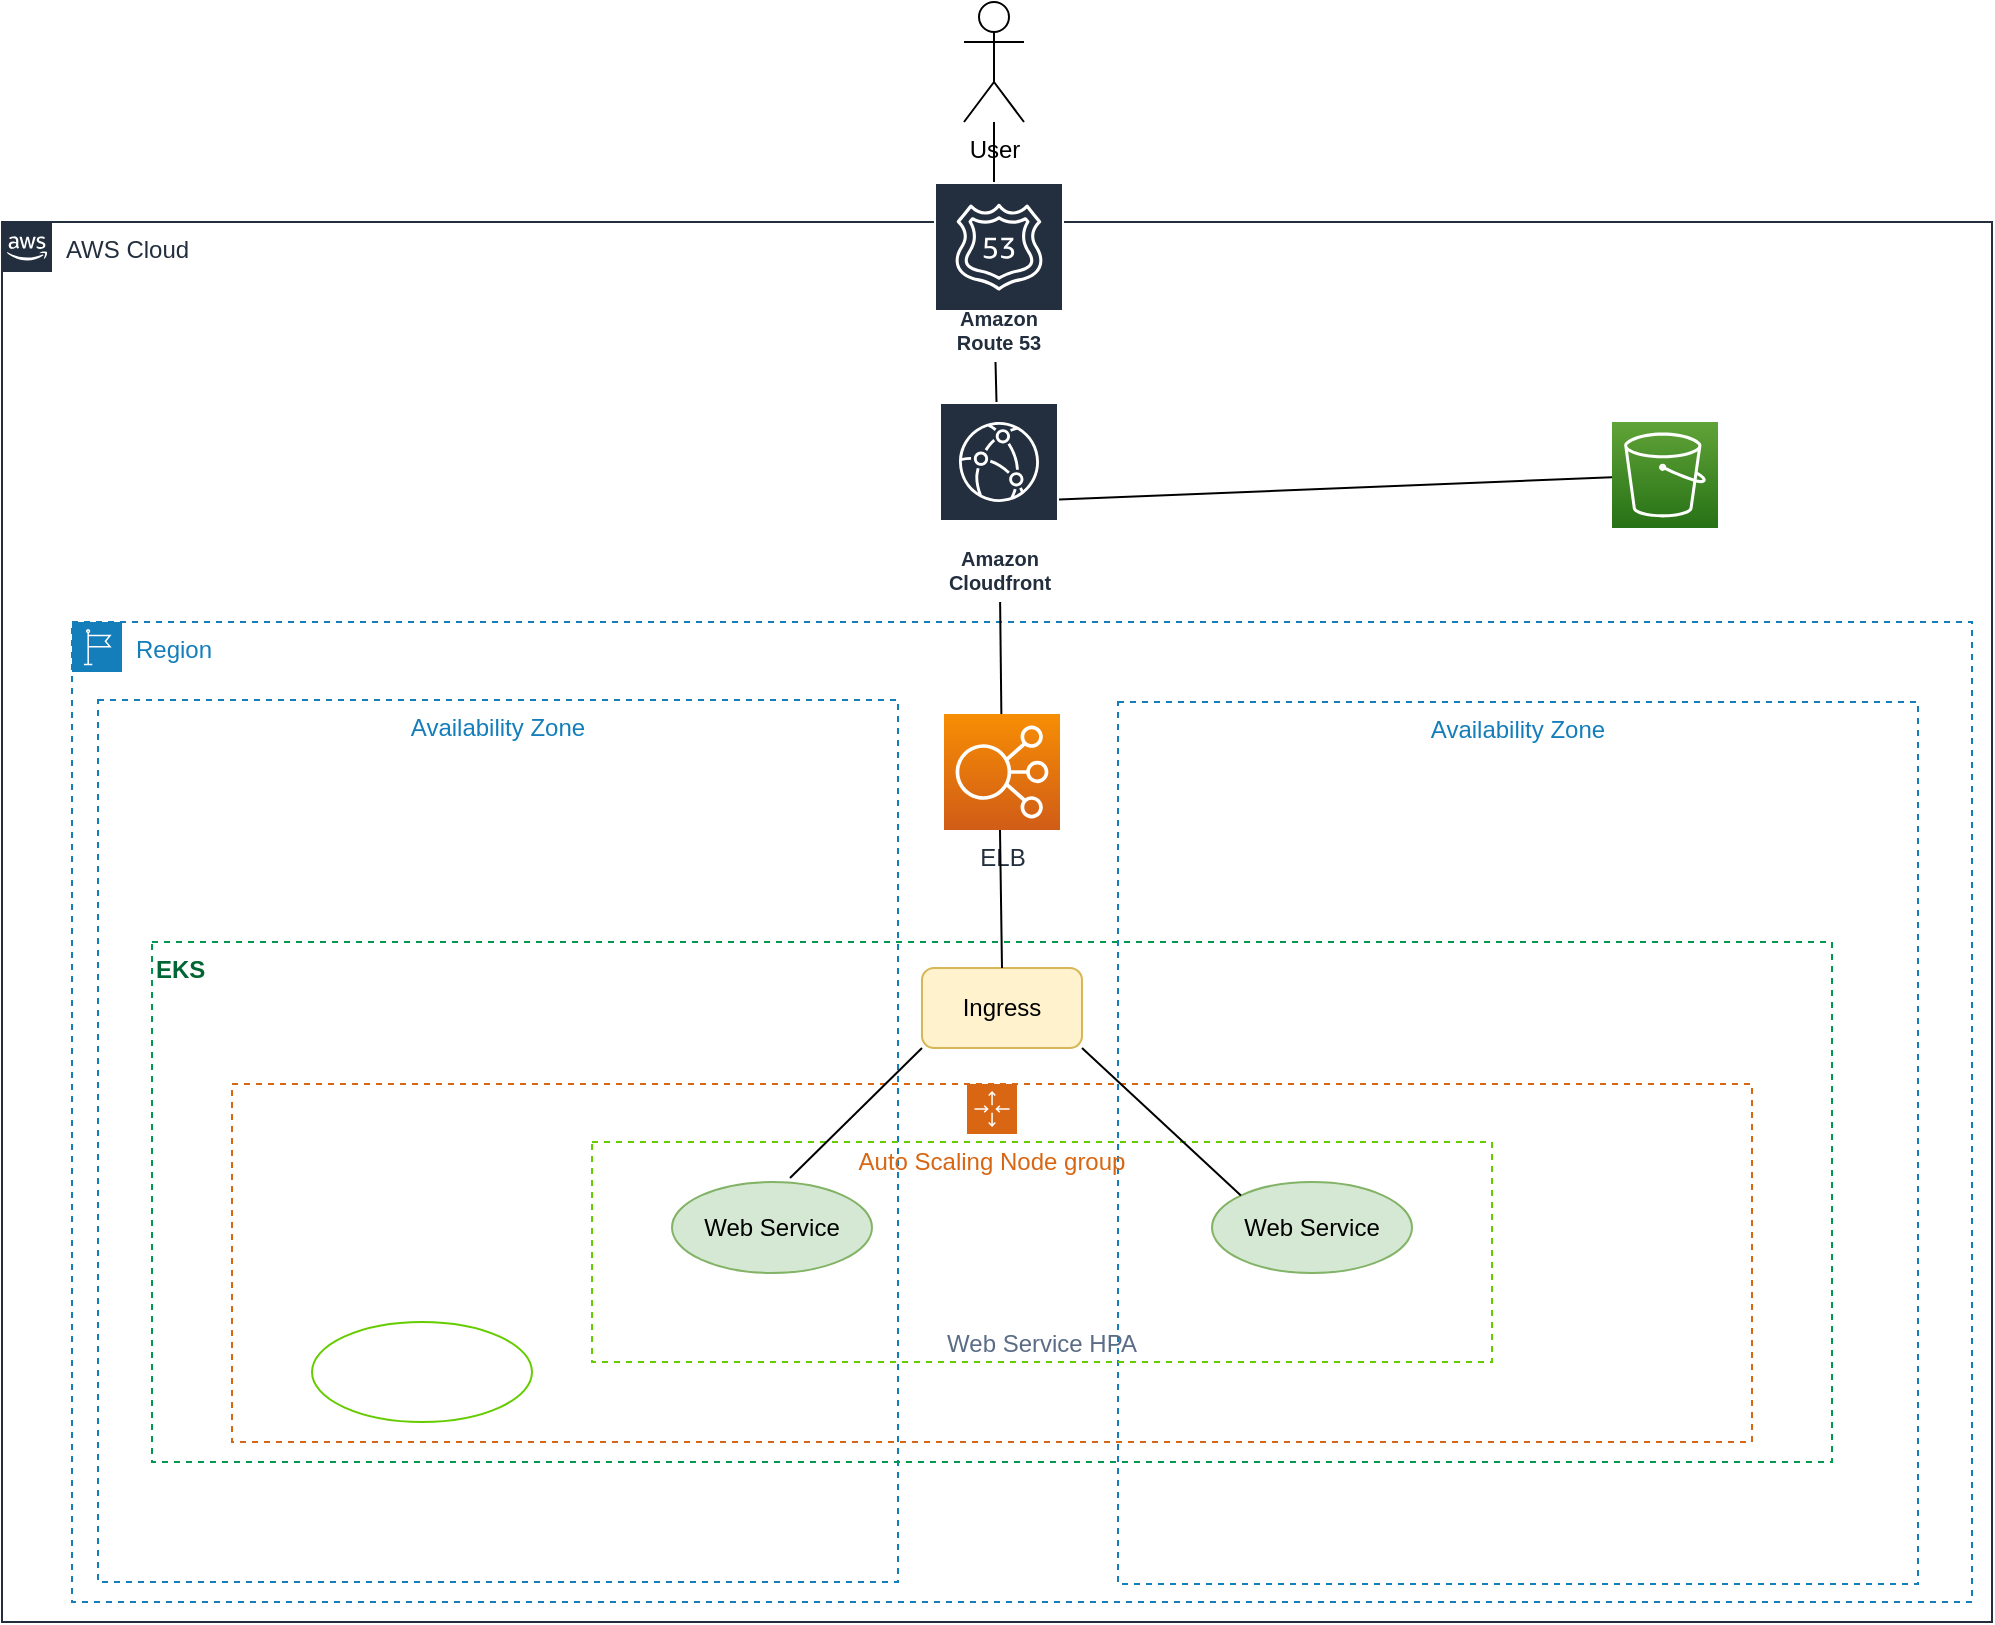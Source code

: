 <mxfile version="20.0.2" type="github">
  <diagram id="Ht1M8jgEwFfnCIfOTk4-" name="Page-1">
    <mxGraphModel dx="1381" dy="826" grid="1" gridSize="10" guides="1" tooltips="1" connect="1" arrows="1" fold="1" page="1" pageScale="1" pageWidth="1169" pageHeight="827" math="0" shadow="0">
      <root>
        <mxCell id="0" />
        <mxCell id="1" parent="0" />
        <mxCell id="UEzPUAAOIrF-is8g5C7q-74" value="AWS Cloud" style="points=[[0,0],[0.25,0],[0.5,0],[0.75,0],[1,0],[1,0.25],[1,0.5],[1,0.75],[1,1],[0.75,1],[0.5,1],[0.25,1],[0,1],[0,0.75],[0,0.5],[0,0.25]];outlineConnect=0;gradientColor=none;html=1;whiteSpace=wrap;fontSize=12;fontStyle=0;shape=mxgraph.aws4.group;grIcon=mxgraph.aws4.group_aws_cloud_alt;strokeColor=#232F3E;fillColor=none;verticalAlign=top;align=left;spacingLeft=30;fontColor=#232F3E;dashed=0;labelBackgroundColor=#ffffff;container=1;pointerEvents=0;collapsible=0;recursiveResize=0;" parent="1" vertex="1">
          <mxGeometry x="85" y="110" width="995" height="700" as="geometry" />
        </mxCell>
        <mxCell id="z4wpIJwO4aE2aR7bhIFg-8" value="" style="endArrow=none;html=1;rounded=0;entryX=0.5;entryY=1;entryDx=0;entryDy=0;entryPerimeter=0;" edge="1" parent="UEzPUAAOIrF-is8g5C7q-74" source="z4wpIJwO4aE2aR7bhIFg-11">
          <mxGeometry width="50" height="50" relative="1" as="geometry">
            <mxPoint x="505" y="150" as="sourcePoint" />
            <mxPoint x="496" y="40" as="targetPoint" />
          </mxGeometry>
        </mxCell>
        <mxCell id="z4wpIJwO4aE2aR7bhIFg-10" value="Amazon Route 53" style="sketch=0;outlineConnect=0;fontColor=#232F3E;gradientColor=none;strokeColor=#ffffff;fillColor=#232F3E;dashed=0;verticalLabelPosition=middle;verticalAlign=bottom;align=center;html=1;whiteSpace=wrap;fontSize=10;fontStyle=1;spacing=3;shape=mxgraph.aws4.productIcon;prIcon=mxgraph.aws4.route_53;" vertex="1" parent="UEzPUAAOIrF-is8g5C7q-74">
          <mxGeometry x="466" y="-20" width="65" height="90" as="geometry" />
        </mxCell>
        <mxCell id="z4wpIJwO4aE2aR7bhIFg-11" value="Amazon Cloudfront" style="sketch=0;outlineConnect=0;fontColor=#232F3E;gradientColor=none;strokeColor=#ffffff;fillColor=#232F3E;dashed=0;verticalLabelPosition=middle;verticalAlign=bottom;align=center;html=1;whiteSpace=wrap;fontSize=10;fontStyle=1;spacing=3;shape=mxgraph.aws4.productIcon;prIcon=mxgraph.aws4.cloudfront;" vertex="1" parent="UEzPUAAOIrF-is8g5C7q-74">
          <mxGeometry x="468.5" y="90" width="60" height="100" as="geometry" />
        </mxCell>
        <mxCell id="z4wpIJwO4aE2aR7bhIFg-13" value="" style="sketch=0;points=[[0,0,0],[0.25,0,0],[0.5,0,0],[0.75,0,0],[1,0,0],[0,1,0],[0.25,1,0],[0.5,1,0],[0.75,1,0],[1,1,0],[0,0.25,0],[0,0.5,0],[0,0.75,0],[1,0.25,0],[1,0.5,0],[1,0.75,0]];outlineConnect=0;fontColor=#232F3E;gradientColor=#60A337;gradientDirection=north;fillColor=#277116;strokeColor=#ffffff;dashed=0;verticalLabelPosition=bottom;verticalAlign=top;align=center;html=1;fontSize=12;fontStyle=0;aspect=fixed;shape=mxgraph.aws4.resourceIcon;resIcon=mxgraph.aws4.s3;" vertex="1" parent="UEzPUAAOIrF-is8g5C7q-74">
          <mxGeometry x="805" y="100" width="53" height="53" as="geometry" />
        </mxCell>
        <mxCell id="z4wpIJwO4aE2aR7bhIFg-15" value="" style="endArrow=none;html=1;rounded=0;" edge="1" parent="UEzPUAAOIrF-is8g5C7q-74" source="z4wpIJwO4aE2aR7bhIFg-11" target="z4wpIJwO4aE2aR7bhIFg-13">
          <mxGeometry width="50" height="50" relative="1" as="geometry">
            <mxPoint x="525" y="100" as="sourcePoint" />
            <mxPoint x="575" y="50" as="targetPoint" />
          </mxGeometry>
        </mxCell>
        <mxCell id="z4wpIJwO4aE2aR7bhIFg-2" value="User" style="shape=umlActor;verticalLabelPosition=bottom;verticalAlign=top;html=1;outlineConnect=0;" vertex="1" parent="1">
          <mxGeometry x="566" width="30" height="60" as="geometry" />
        </mxCell>
        <mxCell id="z4wpIJwO4aE2aR7bhIFg-4" value="" style="endArrow=none;html=1;rounded=0;exitX=0.5;exitY=0;exitDx=0;exitDy=0;exitPerimeter=0;" edge="1" parent="1" target="z4wpIJwO4aE2aR7bhIFg-2">
          <mxGeometry width="50" height="50" relative="1" as="geometry">
            <mxPoint x="581" y="90" as="sourcePoint" />
            <mxPoint x="660" y="160" as="targetPoint" />
          </mxGeometry>
        </mxCell>
        <mxCell id="z4wpIJwO4aE2aR7bhIFg-17" value="Region" style="points=[[0,0],[0.25,0],[0.5,0],[0.75,0],[1,0],[1,0.25],[1,0.5],[1,0.75],[1,1],[0.75,1],[0.5,1],[0.25,1],[0,1],[0,0.75],[0,0.5],[0,0.25]];outlineConnect=0;gradientColor=none;html=1;whiteSpace=wrap;fontSize=12;fontStyle=0;container=1;pointerEvents=0;collapsible=0;recursiveResize=0;shape=mxgraph.aws4.group;grIcon=mxgraph.aws4.group_region;strokeColor=#147EBA;fillColor=none;verticalAlign=top;align=left;spacingLeft=30;fontColor=#147EBA;dashed=1;" vertex="1" parent="1">
          <mxGeometry x="120" y="310" width="950" height="490" as="geometry" />
        </mxCell>
        <mxCell id="z4wpIJwO4aE2aR7bhIFg-18" value="Availability Zone" style="fillColor=none;strokeColor=#147EBA;dashed=1;verticalAlign=top;fontStyle=0;fontColor=#147EBA;" vertex="1" parent="z4wpIJwO4aE2aR7bhIFg-17">
          <mxGeometry x="13" y="39" width="400" height="441" as="geometry" />
        </mxCell>
        <mxCell id="z4wpIJwO4aE2aR7bhIFg-19" value="Availability Zone" style="fillColor=none;strokeColor=#147EBA;dashed=1;verticalAlign=top;fontStyle=0;fontColor=#147EBA;" vertex="1" parent="z4wpIJwO4aE2aR7bhIFg-17">
          <mxGeometry x="523" y="40" width="400" height="441" as="geometry" />
        </mxCell>
        <mxCell id="z4wpIJwO4aE2aR7bhIFg-20" value="ELB" style="sketch=0;points=[[0,0,0],[0.25,0,0],[0.5,0,0],[0.75,0,0],[1,0,0],[0,1,0],[0.25,1,0],[0.5,1,0],[0.75,1,0],[1,1,0],[0,0.25,0],[0,0.5,0],[0,0.75,0],[1,0.25,0],[1,0.5,0],[1,0.75,0]];outlineConnect=0;fontColor=#232F3E;gradientColor=#F78E04;gradientDirection=north;fillColor=#D05C17;strokeColor=#ffffff;dashed=0;verticalLabelPosition=bottom;verticalAlign=top;align=center;html=1;fontSize=12;fontStyle=0;aspect=fixed;shape=mxgraph.aws4.resourceIcon;resIcon=mxgraph.aws4.elastic_load_balancing;" vertex="1" parent="z4wpIJwO4aE2aR7bhIFg-17">
          <mxGeometry x="436" y="46" width="58" height="58" as="geometry" />
        </mxCell>
        <mxCell id="z4wpIJwO4aE2aR7bhIFg-21" value="EKS" style="fillColor=none;strokeColor=#00994D;dashed=1;verticalAlign=top;fontStyle=1;fontColor=#006633;align=left;" vertex="1" parent="z4wpIJwO4aE2aR7bhIFg-17">
          <mxGeometry x="40" y="160" width="840" height="260" as="geometry" />
        </mxCell>
        <mxCell id="z4wpIJwO4aE2aR7bhIFg-22" value="Auto Scaling Node group" style="points=[[0,0],[0.25,0],[0.5,0],[0.75,0],[1,0],[1,0.25],[1,0.5],[1,0.75],[1,1],[0.75,1],[0.5,1],[0.25,1],[0,1],[0,0.75],[0,0.5],[0,0.25]];outlineConnect=0;gradientColor=none;html=1;whiteSpace=wrap;fontSize=12;fontStyle=0;container=1;pointerEvents=0;collapsible=0;recursiveResize=0;shape=mxgraph.aws4.groupCenter;grIcon=mxgraph.aws4.group_auto_scaling_group;grStroke=1;strokeColor=#D86613;fillColor=none;verticalAlign=top;align=center;fontColor=#D86613;dashed=1;spacingTop=25;" vertex="1" parent="z4wpIJwO4aE2aR7bhIFg-17">
          <mxGeometry x="80" y="231" width="760" height="179" as="geometry" />
        </mxCell>
        <mxCell id="z4wpIJwO4aE2aR7bhIFg-28" value="Web Service" style="ellipse;whiteSpace=wrap;html=1;fillColor=#d5e8d4;strokeColor=#82b366;" vertex="1" parent="z4wpIJwO4aE2aR7bhIFg-22">
          <mxGeometry x="490" y="49" width="100" height="45.5" as="geometry" />
        </mxCell>
        <mxCell id="z4wpIJwO4aE2aR7bhIFg-29" value="Web Service HPA" style="fillColor=none;strokeColor=#66CC00;dashed=1;verticalAlign=bottom;fontStyle=0;fontColor=#5A6C86;" vertex="1" parent="z4wpIJwO4aE2aR7bhIFg-22">
          <mxGeometry x="180" y="29" width="450" height="110" as="geometry" />
        </mxCell>
        <mxCell id="z4wpIJwO4aE2aR7bhIFg-26" value="Ingress" style="rounded=1;whiteSpace=wrap;html=1;fillColor=#fff2cc;strokeColor=#d6b656;" vertex="1" parent="z4wpIJwO4aE2aR7bhIFg-17">
          <mxGeometry x="425" y="173" width="80" height="40" as="geometry" />
        </mxCell>
        <mxCell id="z4wpIJwO4aE2aR7bhIFg-27" value="Web Service" style="ellipse;whiteSpace=wrap;html=1;fillColor=#d5e8d4;strokeColor=#82b366;" vertex="1" parent="z4wpIJwO4aE2aR7bhIFg-17">
          <mxGeometry x="300" y="280" width="100" height="45.5" as="geometry" />
        </mxCell>
        <mxCell id="z4wpIJwO4aE2aR7bhIFg-30" value="" style="ellipse;whiteSpace=wrap;html=1;fontColor=#006633;strokeColor=#66CC00;" vertex="1" parent="z4wpIJwO4aE2aR7bhIFg-17">
          <mxGeometry x="120" y="350" width="110" height="50" as="geometry" />
        </mxCell>
        <mxCell id="z4wpIJwO4aE2aR7bhIFg-33" value="" style="endArrow=none;html=1;rounded=0;fontColor=#006633;exitX=0.5;exitY=0;exitDx=0;exitDy=0;" edge="1" parent="z4wpIJwO4aE2aR7bhIFg-17" source="z4wpIJwO4aE2aR7bhIFg-26">
          <mxGeometry width="50" height="50" relative="1" as="geometry">
            <mxPoint x="464.618" y="160" as="sourcePoint" />
            <mxPoint x="463.996" y="104" as="targetPoint" />
          </mxGeometry>
        </mxCell>
        <mxCell id="z4wpIJwO4aE2aR7bhIFg-34" value="" style="endArrow=none;html=1;rounded=0;fontColor=#006633;entryX=0;entryY=1;entryDx=0;entryDy=0;exitX=0.59;exitY=-0.044;exitDx=0;exitDy=0;exitPerimeter=0;" edge="1" parent="z4wpIJwO4aE2aR7bhIFg-17" source="z4wpIJwO4aE2aR7bhIFg-27" target="z4wpIJwO4aE2aR7bhIFg-26">
          <mxGeometry width="50" height="50" relative="1" as="geometry">
            <mxPoint x="360" y="270" as="sourcePoint" />
            <mxPoint x="410" y="220" as="targetPoint" />
          </mxGeometry>
        </mxCell>
        <mxCell id="z4wpIJwO4aE2aR7bhIFg-36" value="" style="endArrow=none;html=1;rounded=0;fontColor=#006633;entryX=1;entryY=1;entryDx=0;entryDy=0;exitX=0;exitY=0;exitDx=0;exitDy=0;" edge="1" parent="z4wpIJwO4aE2aR7bhIFg-17" source="z4wpIJwO4aE2aR7bhIFg-28" target="z4wpIJwO4aE2aR7bhIFg-26">
          <mxGeometry width="50" height="50" relative="1" as="geometry">
            <mxPoint x="560" y="100" as="sourcePoint" />
            <mxPoint x="610" y="50" as="targetPoint" />
          </mxGeometry>
        </mxCell>
        <mxCell id="z4wpIJwO4aE2aR7bhIFg-31" value="" style="endArrow=none;html=1;rounded=0;fontColor=#006633;" edge="1" parent="1" source="z4wpIJwO4aE2aR7bhIFg-20" target="z4wpIJwO4aE2aR7bhIFg-11">
          <mxGeometry width="50" height="50" relative="1" as="geometry">
            <mxPoint x="614" y="370" as="sourcePoint" />
            <mxPoint x="664" y="320" as="targetPoint" />
          </mxGeometry>
        </mxCell>
      </root>
    </mxGraphModel>
  </diagram>
</mxfile>
